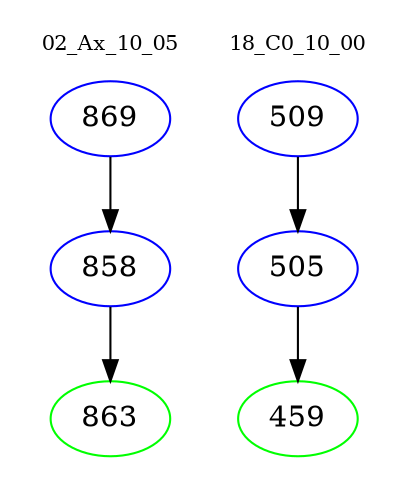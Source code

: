 digraph{
subgraph cluster_0 {
color = white
label = "02_Ax_10_05";
fontsize=10;
T0_869 [label="869", color="blue"]
T0_869 -> T0_858 [color="black"]
T0_858 [label="858", color="blue"]
T0_858 -> T0_863 [color="black"]
T0_863 [label="863", color="green"]
}
subgraph cluster_1 {
color = white
label = "18_C0_10_00";
fontsize=10;
T1_509 [label="509", color="blue"]
T1_509 -> T1_505 [color="black"]
T1_505 [label="505", color="blue"]
T1_505 -> T1_459 [color="black"]
T1_459 [label="459", color="green"]
}
}

